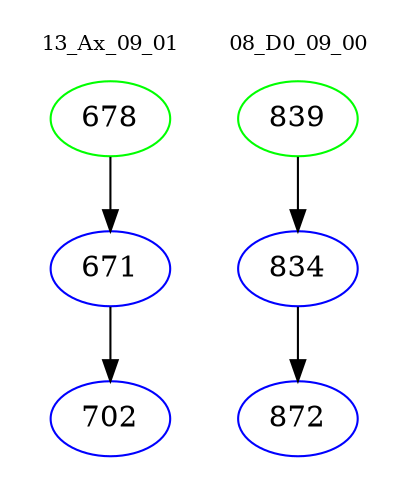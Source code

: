 digraph{
subgraph cluster_0 {
color = white
label = "13_Ax_09_01";
fontsize=10;
T0_678 [label="678", color="green"]
T0_678 -> T0_671 [color="black"]
T0_671 [label="671", color="blue"]
T0_671 -> T0_702 [color="black"]
T0_702 [label="702", color="blue"]
}
subgraph cluster_1 {
color = white
label = "08_D0_09_00";
fontsize=10;
T1_839 [label="839", color="green"]
T1_839 -> T1_834 [color="black"]
T1_834 [label="834", color="blue"]
T1_834 -> T1_872 [color="black"]
T1_872 [label="872", color="blue"]
}
}

